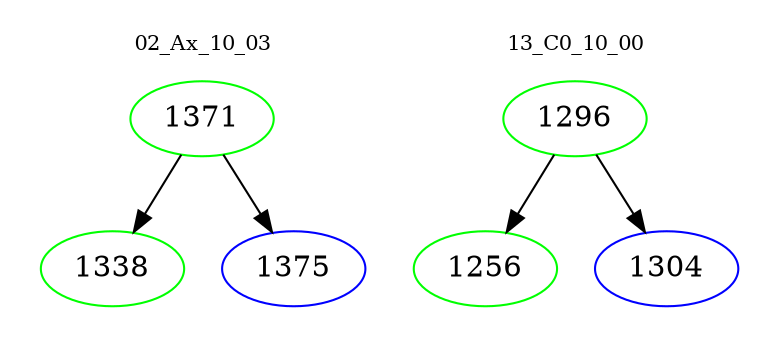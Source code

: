 digraph{
subgraph cluster_0 {
color = white
label = "02_Ax_10_03";
fontsize=10;
T0_1371 [label="1371", color="green"]
T0_1371 -> T0_1338 [color="black"]
T0_1338 [label="1338", color="green"]
T0_1371 -> T0_1375 [color="black"]
T0_1375 [label="1375", color="blue"]
}
subgraph cluster_1 {
color = white
label = "13_C0_10_00";
fontsize=10;
T1_1296 [label="1296", color="green"]
T1_1296 -> T1_1256 [color="black"]
T1_1256 [label="1256", color="green"]
T1_1296 -> T1_1304 [color="black"]
T1_1304 [label="1304", color="blue"]
}
}
